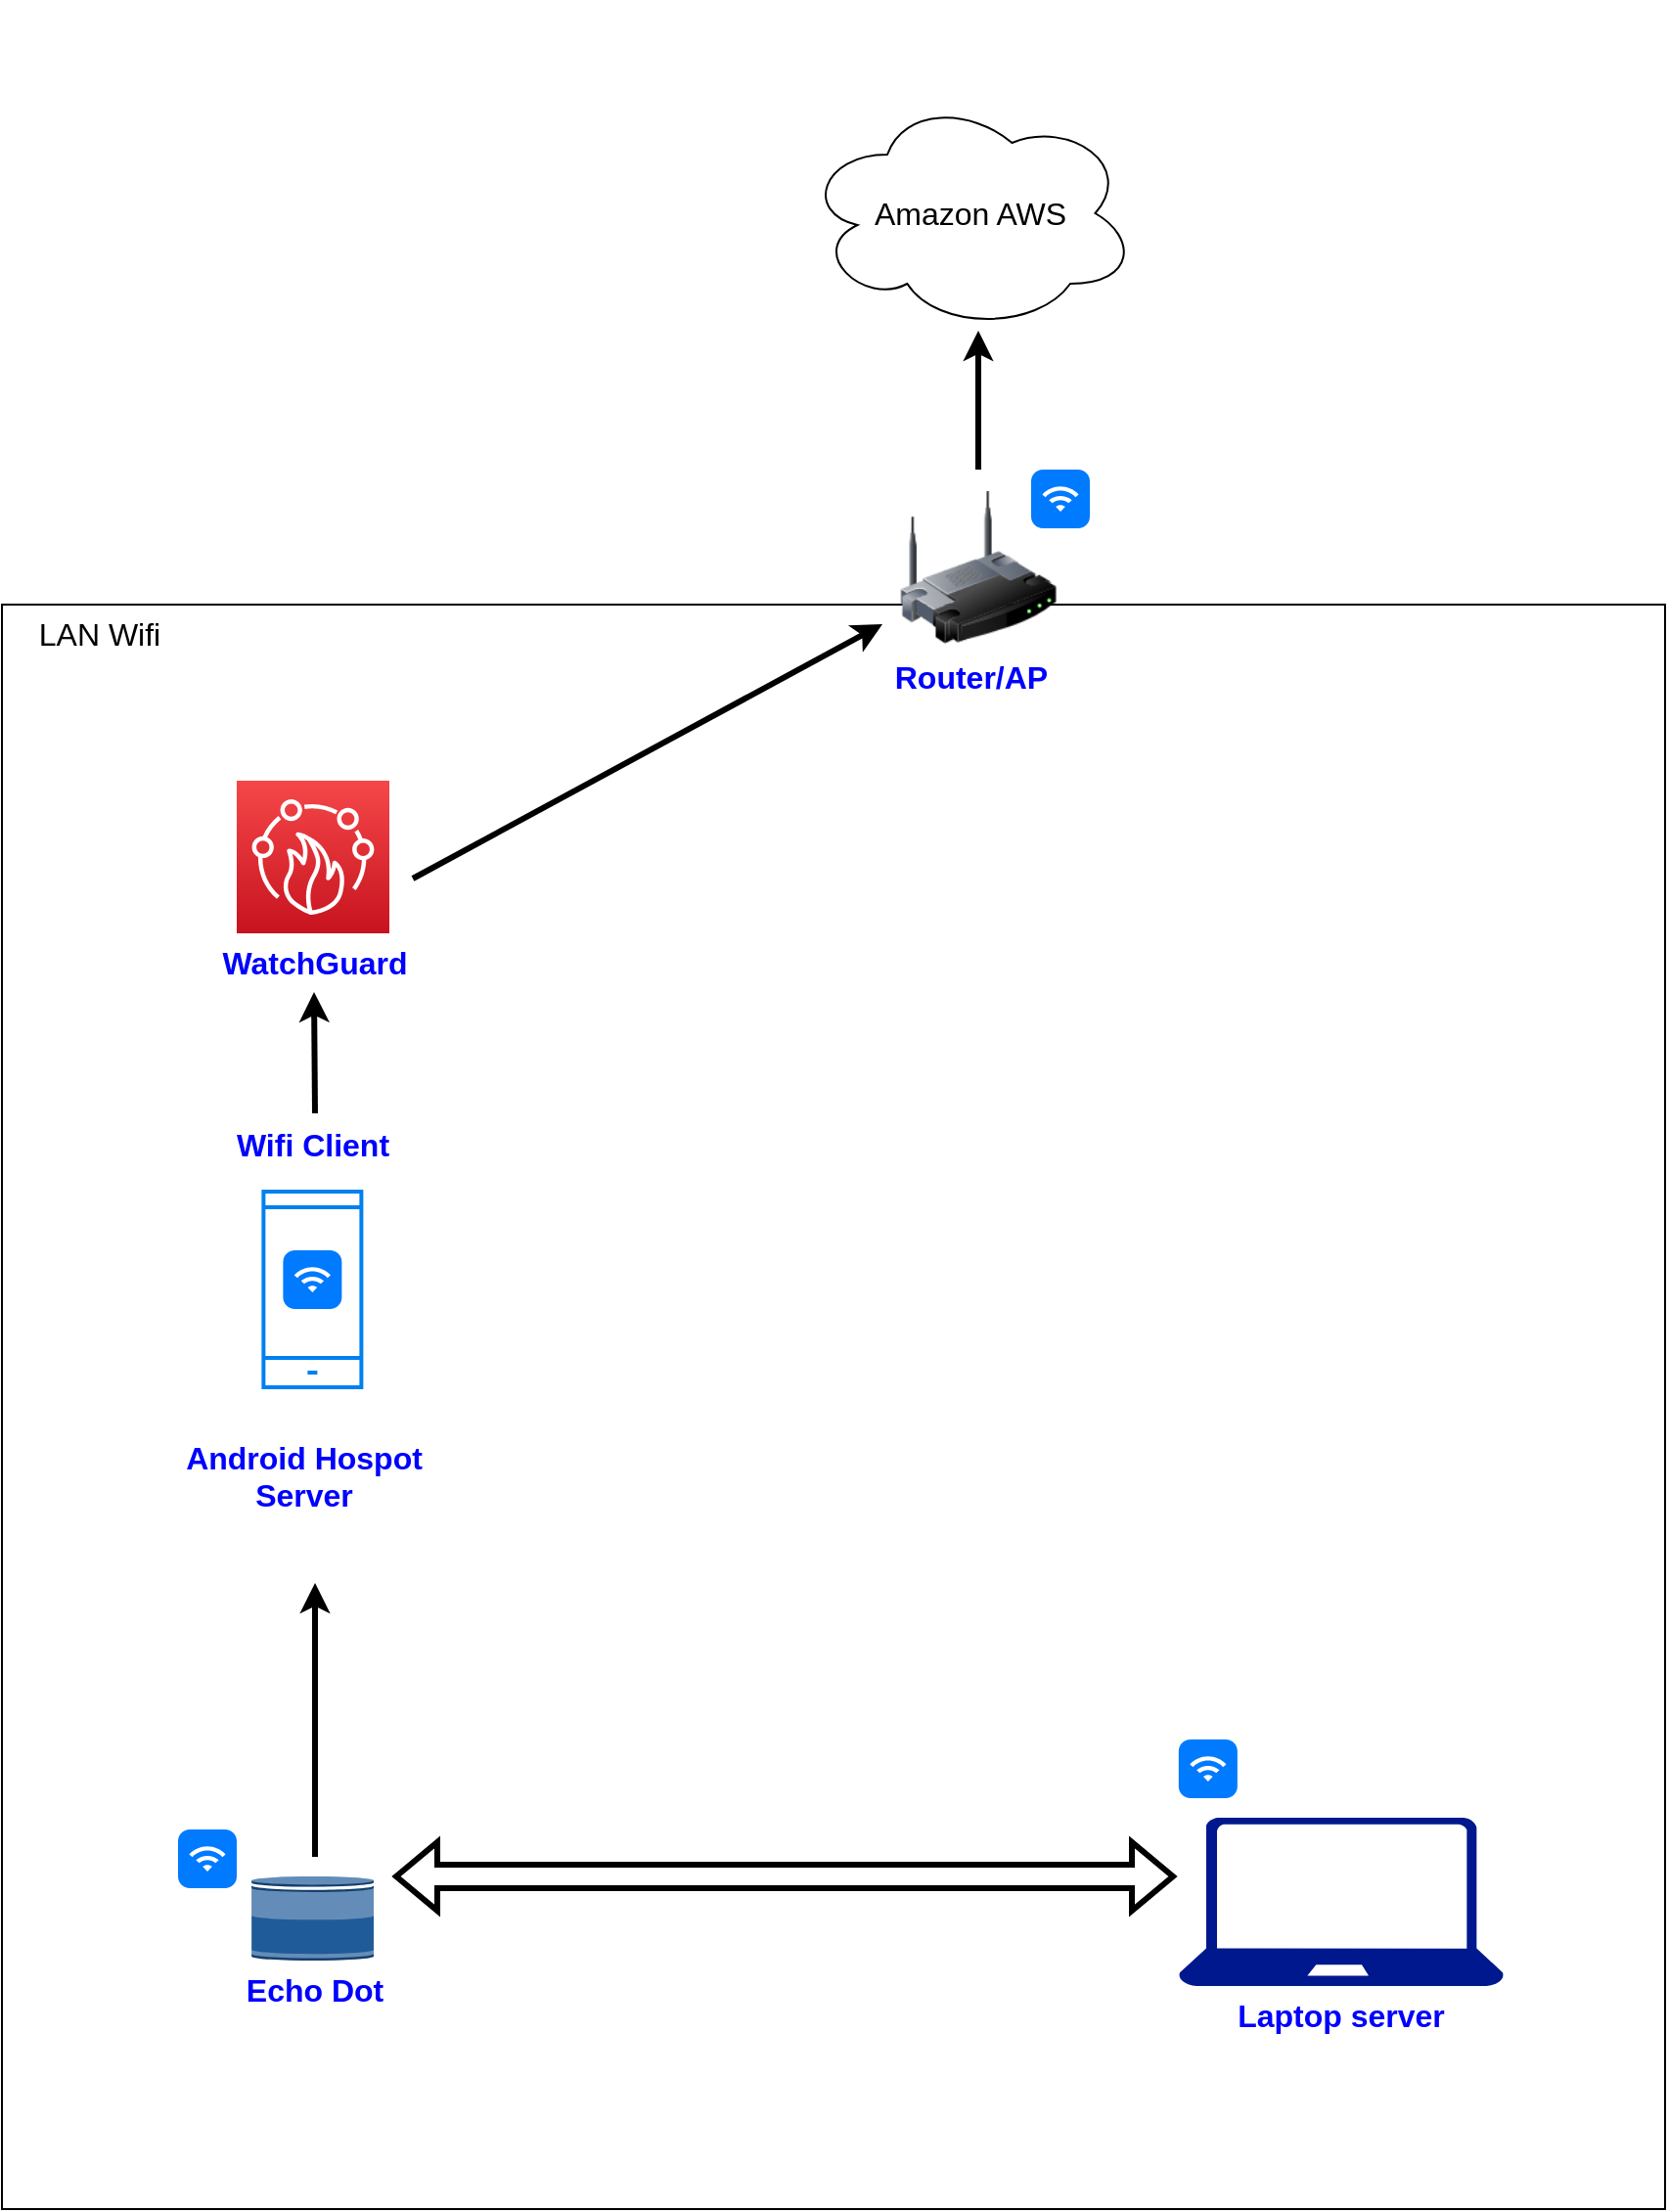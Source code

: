 <mxfile version="20.8.16" type="device"><diagram name="Pagina-1" id="hjVXOFMAdrCZVCnbDEH8"><mxGraphModel dx="2298" dy="2357" grid="1" gridSize="10" guides="1" tooltips="1" connect="1" arrows="1" fold="1" page="1" pageScale="1" pageWidth="827" pageHeight="1169" math="0" shadow="0"><root><mxCell id="0"/><mxCell id="1" parent="0"/><mxCell id="S5beWnAIFo50MDXyiSKS-54" value="" style="rounded=0;whiteSpace=wrap;html=1;fontSize=16;" parent="1" vertex="1"><mxGeometry x="360" y="-860" width="850" height="820" as="geometry"/></mxCell><mxCell id="S5beWnAIFo50MDXyiSKS-1" value="" style="sketch=0;points=[[0,0,0],[0.25,0,0],[0.5,0,0],[0.75,0,0],[1,0,0],[0,1,0],[0.25,1,0],[0.5,1,0],[0.75,1,0],[1,1,0],[0,0.25,0],[0,0.5,0],[0,0.75,0],[1,0.25,0],[1,0.5,0],[1,0.75,0]];outlineConnect=0;fontColor=#232F3E;gradientColor=#F54749;gradientDirection=north;fillColor=#C7131F;strokeColor=#ffffff;dashed=0;verticalLabelPosition=bottom;verticalAlign=top;align=center;html=1;fontSize=12;fontStyle=0;aspect=fixed;shape=mxgraph.aws4.resourceIcon;resIcon=mxgraph.aws4.firewall_manager;" parent="1" vertex="1"><mxGeometry x="480" y="-770" width="78" height="78" as="geometry"/></mxCell><mxCell id="S5beWnAIFo50MDXyiSKS-4" value="" style="html=1;verticalLabelPosition=bottom;align=center;labelBackgroundColor=#ffffff;verticalAlign=top;strokeWidth=2;strokeColor=#0080F0;shadow=0;dashed=0;shape=mxgraph.ios7.icons.smartphone;" parent="1" vertex="1"><mxGeometry x="493.69" y="-560" width="50" height="100" as="geometry"/></mxCell><mxCell id="S5beWnAIFo50MDXyiSKS-7" value="" style="endArrow=classic;html=1;rounded=0;strokeWidth=3;" parent="1" edge="1"><mxGeometry width="50" height="50" relative="1" as="geometry"><mxPoint x="520" y="-220" as="sourcePoint"/><mxPoint x="520" y="-360" as="targetPoint"/></mxGeometry></mxCell><mxCell id="S5beWnAIFo50MDXyiSKS-8" value="" style="endArrow=classic;html=1;rounded=0;strokeWidth=3;" parent="1" edge="1"><mxGeometry width="50" height="50" relative="1" as="geometry"><mxPoint x="520" y="-600" as="sourcePoint"/><mxPoint x="519.5" y="-662" as="targetPoint"/></mxGeometry></mxCell><mxCell id="S5beWnAIFo50MDXyiSKS-10" value="" style="html=1;strokeWidth=1;shadow=0;dashed=0;shape=mxgraph.ios7.misc.wifi;fillColor=#007AFF;strokeColor=none;buttonText=;strokeColor2=#222222;fontColor=#222222;fontSize=8;verticalLabelPosition=bottom;verticalAlign=top;align=center;sketch=0;" parent="1" vertex="1"><mxGeometry x="450.0" y="-234" width="30" height="30" as="geometry"/></mxCell><mxCell id="S5beWnAIFo50MDXyiSKS-11" value="" style="html=1;strokeWidth=1;shadow=0;dashed=0;shape=mxgraph.ios7.misc.wifi;fillColor=#007AFF;strokeColor=none;buttonText=;strokeColor2=#222222;fontColor=#222222;fontSize=8;verticalLabelPosition=bottom;verticalAlign=top;align=center;sketch=0;" parent="1" vertex="1"><mxGeometry x="503.69" y="-530" width="30" height="30" as="geometry"/></mxCell><mxCell id="S5beWnAIFo50MDXyiSKS-21" value="&lt;span style=&quot;font-size: 16px;&quot;&gt;&lt;b&gt;&lt;font color=&quot;#0000ff&quot;&gt;Wifi Client&lt;/font&gt;&lt;/b&gt;&lt;/span&gt;" style="text;html=1;strokeColor=none;fillColor=none;align=center;verticalAlign=middle;whiteSpace=wrap;rounded=0;" parent="1" vertex="1"><mxGeometry x="439" y="-599" width="160" height="30" as="geometry"/></mxCell><mxCell id="S5beWnAIFo50MDXyiSKS-22" value="&lt;font color=&quot;#0000ff&quot; style=&quot;font-size: 16px;&quot;&gt;&lt;b&gt;WatchGuard&lt;/b&gt;&lt;/font&gt;" style="text;html=1;strokeColor=none;fillColor=none;align=center;verticalAlign=middle;whiteSpace=wrap;rounded=0;" parent="1" vertex="1"><mxGeometry x="440" y="-692" width="160" height="30" as="geometry"/></mxCell><mxCell id="S5beWnAIFo50MDXyiSKS-23" value="" style="endArrow=classic;html=1;rounded=0;strokeWidth=3;" parent="1" edge="1"><mxGeometry width="50" height="50" relative="1" as="geometry"><mxPoint x="570" y="-720" as="sourcePoint"/><mxPoint x="810" y="-850" as="targetPoint"/></mxGeometry></mxCell><mxCell id="S5beWnAIFo50MDXyiSKS-24" value="&lt;span style=&quot;font-size: 16px;&quot;&gt;&lt;b&gt;&lt;font color=&quot;#0000ff&quot;&gt;Android Hospot &lt;br&gt;Server&lt;/font&gt;&lt;/b&gt;&lt;br&gt;&lt;br&gt;&lt;/span&gt;" style="text;html=1;strokeColor=none;fillColor=none;align=center;verticalAlign=middle;whiteSpace=wrap;rounded=0;" parent="1" vertex="1"><mxGeometry x="420" y="-450" width="189" height="90" as="geometry"/></mxCell><mxCell id="S5beWnAIFo50MDXyiSKS-31" value="&lt;span style=&quot;font-size: 16px;&quot;&gt;&lt;br&gt;&lt;/span&gt;" style="text;html=1;strokeColor=none;fillColor=none;align=center;verticalAlign=middle;whiteSpace=wrap;rounded=0;" parent="1" vertex="1"><mxGeometry x="370" y="-530" width="103.69" height="27" as="geometry"/></mxCell><mxCell id="S5beWnAIFo50MDXyiSKS-33" value="" style="group" parent="1" vertex="1" connectable="0"><mxGeometry x="424.5" y="-210" width="189" height="150" as="geometry"/></mxCell><mxCell id="S5beWnAIFo50MDXyiSKS-5" value="" style="outlineConnect=0;dashed=0;verticalLabelPosition=bottom;verticalAlign=top;align=center;html=1;shape=mxgraph.aws3.echo;fillColor=#205B99;gradientColor=none;" parent="S5beWnAIFo50MDXyiSKS-33" vertex="1"><mxGeometry x="62.88" width="62.62" height="43" as="geometry"/></mxCell><mxCell id="S5beWnAIFo50MDXyiSKS-28" value="&lt;font color=&quot;#0000ff&quot; style=&quot;font-size: 16px;&quot;&gt;&lt;b&gt;Echo Dot&lt;/b&gt;&lt;/font&gt;" style="text;html=1;strokeColor=none;fillColor=none;align=center;verticalAlign=middle;whiteSpace=wrap;rounded=0;" parent="S5beWnAIFo50MDXyiSKS-33" vertex="1"><mxGeometry x="15.5" y="43" width="160" height="30" as="geometry"/></mxCell><mxCell id="S5beWnAIFo50MDXyiSKS-29" value="&lt;span style=&quot;font-size: 16px;&quot;&gt;&lt;br&gt;&lt;/span&gt;" style="text;html=1;strokeColor=none;fillColor=none;align=center;verticalAlign=middle;whiteSpace=wrap;rounded=0;" parent="S5beWnAIFo50MDXyiSKS-33" vertex="1"><mxGeometry y="73" width="189" height="77" as="geometry"/></mxCell><mxCell id="S5beWnAIFo50MDXyiSKS-36" value="" style="group" parent="1" vertex="1" connectable="0"><mxGeometry x="950" y="-280" width="189.0" height="220" as="geometry"/></mxCell><mxCell id="S5beWnAIFo50MDXyiSKS-27" value="" style="sketch=0;aspect=fixed;pointerEvents=1;shadow=0;dashed=0;html=1;strokeColor=none;labelPosition=center;verticalLabelPosition=bottom;verticalAlign=top;align=center;fillColor=#00188D;shape=mxgraph.azure.laptop;fontSize=16;container=0;" parent="S5beWnAIFo50MDXyiSKS-36" vertex="1"><mxGeometry x="11.42" y="40" width="166.17" height="86" as="geometry"/></mxCell><mxCell id="S5beWnAIFo50MDXyiSKS-9" value="" style="html=1;strokeWidth=1;shadow=0;dashed=0;shape=mxgraph.ios7.misc.wifi;fillColor=#007AFF;strokeColor=none;buttonText=;strokeColor2=#222222;fontColor=#222222;fontSize=8;verticalLabelPosition=bottom;verticalAlign=top;align=center;sketch=0;" parent="S5beWnAIFo50MDXyiSKS-36" vertex="1"><mxGeometry x="11.42" width="30" height="30" as="geometry"/></mxCell><mxCell id="S5beWnAIFo50MDXyiSKS-35" value="&lt;span style=&quot;font-size: 16px;&quot;&gt;&lt;br&gt;&lt;b&gt;&lt;font color=&quot;#0000ff&quot;&gt;Laptop server&lt;br&gt;&lt;/font&gt;&lt;/b&gt;&lt;br&gt;&lt;br&gt;&lt;br&gt;&lt;/span&gt;" style="text;html=1;strokeColor=none;fillColor=none;align=center;verticalAlign=middle;whiteSpace=wrap;rounded=0;" parent="S5beWnAIFo50MDXyiSKS-36" vertex="1"><mxGeometry y="150" width="189" height="20" as="geometry"/></mxCell><mxCell id="S5beWnAIFo50MDXyiSKS-26" value="&lt;span style=&quot;font-size: 16px;&quot;&gt;&lt;br&gt;&lt;/span&gt;" style="text;html=1;strokeColor=none;fillColor=none;align=center;verticalAlign=middle;whiteSpace=wrap;rounded=0;" parent="S5beWnAIFo50MDXyiSKS-36" vertex="1"><mxGeometry y="70" width="189" height="20" as="geometry"/></mxCell><mxCell id="S5beWnAIFo50MDXyiSKS-42" value="LAN Wifi" style="text;html=1;strokeColor=none;fillColor=none;align=center;verticalAlign=middle;whiteSpace=wrap;rounded=0;fontSize=16;" parent="1" vertex="1"><mxGeometry x="360" y="-860" width="100" height="30" as="geometry"/></mxCell><mxCell id="S5beWnAIFo50MDXyiSKS-52" value="" style="group" parent="1" vertex="1" connectable="0"><mxGeometry x="770" y="-1169" width="243.69" height="420" as="geometry"/></mxCell><mxCell id="S5beWnAIFo50MDXyiSKS-3" value="&lt;font style=&quot;font-size: 16px;&quot;&gt;Amazon AWS&lt;/font&gt;" style="ellipse;shape=cloud;whiteSpace=wrap;html=1;" parent="S5beWnAIFo50MDXyiSKS-52" vertex="1"><mxGeometry y="49" width="170" height="120" as="geometry"/></mxCell><mxCell id="S5beWnAIFo50MDXyiSKS-14" value="" style="endArrow=classic;html=1;rounded=0;strokeWidth=3;" parent="S5beWnAIFo50MDXyiSKS-52" edge="1"><mxGeometry width="50" height="50" relative="1" as="geometry"><mxPoint x="89" y="240" as="sourcePoint"/><mxPoint x="89" y="169" as="targetPoint"/></mxGeometry></mxCell><mxCell id="S5beWnAIFo50MDXyiSKS-17" value="" style="group" parent="S5beWnAIFo50MDXyiSKS-52" vertex="1" connectable="0"><mxGeometry x="49" y="240" width="97" height="90" as="geometry"/></mxCell><mxCell id="S5beWnAIFo50MDXyiSKS-2" value="" style="image;html=1;image=img/lib/clip_art/networking/Wireless_Router_128x128.png;container=1;" parent="S5beWnAIFo50MDXyiSKS-17" vertex="1"><mxGeometry y="10" width="80" height="80" as="geometry"/></mxCell><mxCell id="S5beWnAIFo50MDXyiSKS-12" value="" style="html=1;strokeWidth=1;shadow=0;dashed=0;shape=mxgraph.ios7.misc.wifi;fillColor=#007AFF;strokeColor=none;buttonText=;strokeColor2=#222222;fontColor=#222222;fontSize=8;verticalLabelPosition=bottom;verticalAlign=top;align=center;sketch=0;" parent="S5beWnAIFo50MDXyiSKS-17" vertex="1"><mxGeometry x="67" width="30" height="30" as="geometry"/></mxCell><mxCell id="S5beWnAIFo50MDXyiSKS-25" value="&lt;font style=&quot;font-size: 16px;&quot; color=&quot;#0000ff&quot;&gt;&lt;b&gt;Router/AP&lt;/b&gt;&lt;/font&gt;&lt;br&gt;&lt;span style=&quot;font-size: 16px;&quot;&gt;&lt;br&gt;&amp;nbsp;&lt;br&gt;&lt;br&gt;&lt;/span&gt;" style="text;html=1;strokeColor=none;fillColor=none;align=center;verticalAlign=middle;whiteSpace=wrap;rounded=0;" parent="S5beWnAIFo50MDXyiSKS-52" vertex="1"><mxGeometry x="-9.5" y="330" width="189" height="90" as="geometry"/></mxCell><mxCell id="S5beWnAIFo50MDXyiSKS-53" value="" style="shape=flexArrow;endArrow=classic;startArrow=classic;html=1;rounded=0;strokeWidth=3;fontSize=16;" parent="1" edge="1"><mxGeometry width="100" height="100" relative="1" as="geometry"><mxPoint x="560" y="-210" as="sourcePoint"/><mxPoint x="960" y="-210" as="targetPoint"/></mxGeometry></mxCell></root></mxGraphModel></diagram></mxfile>